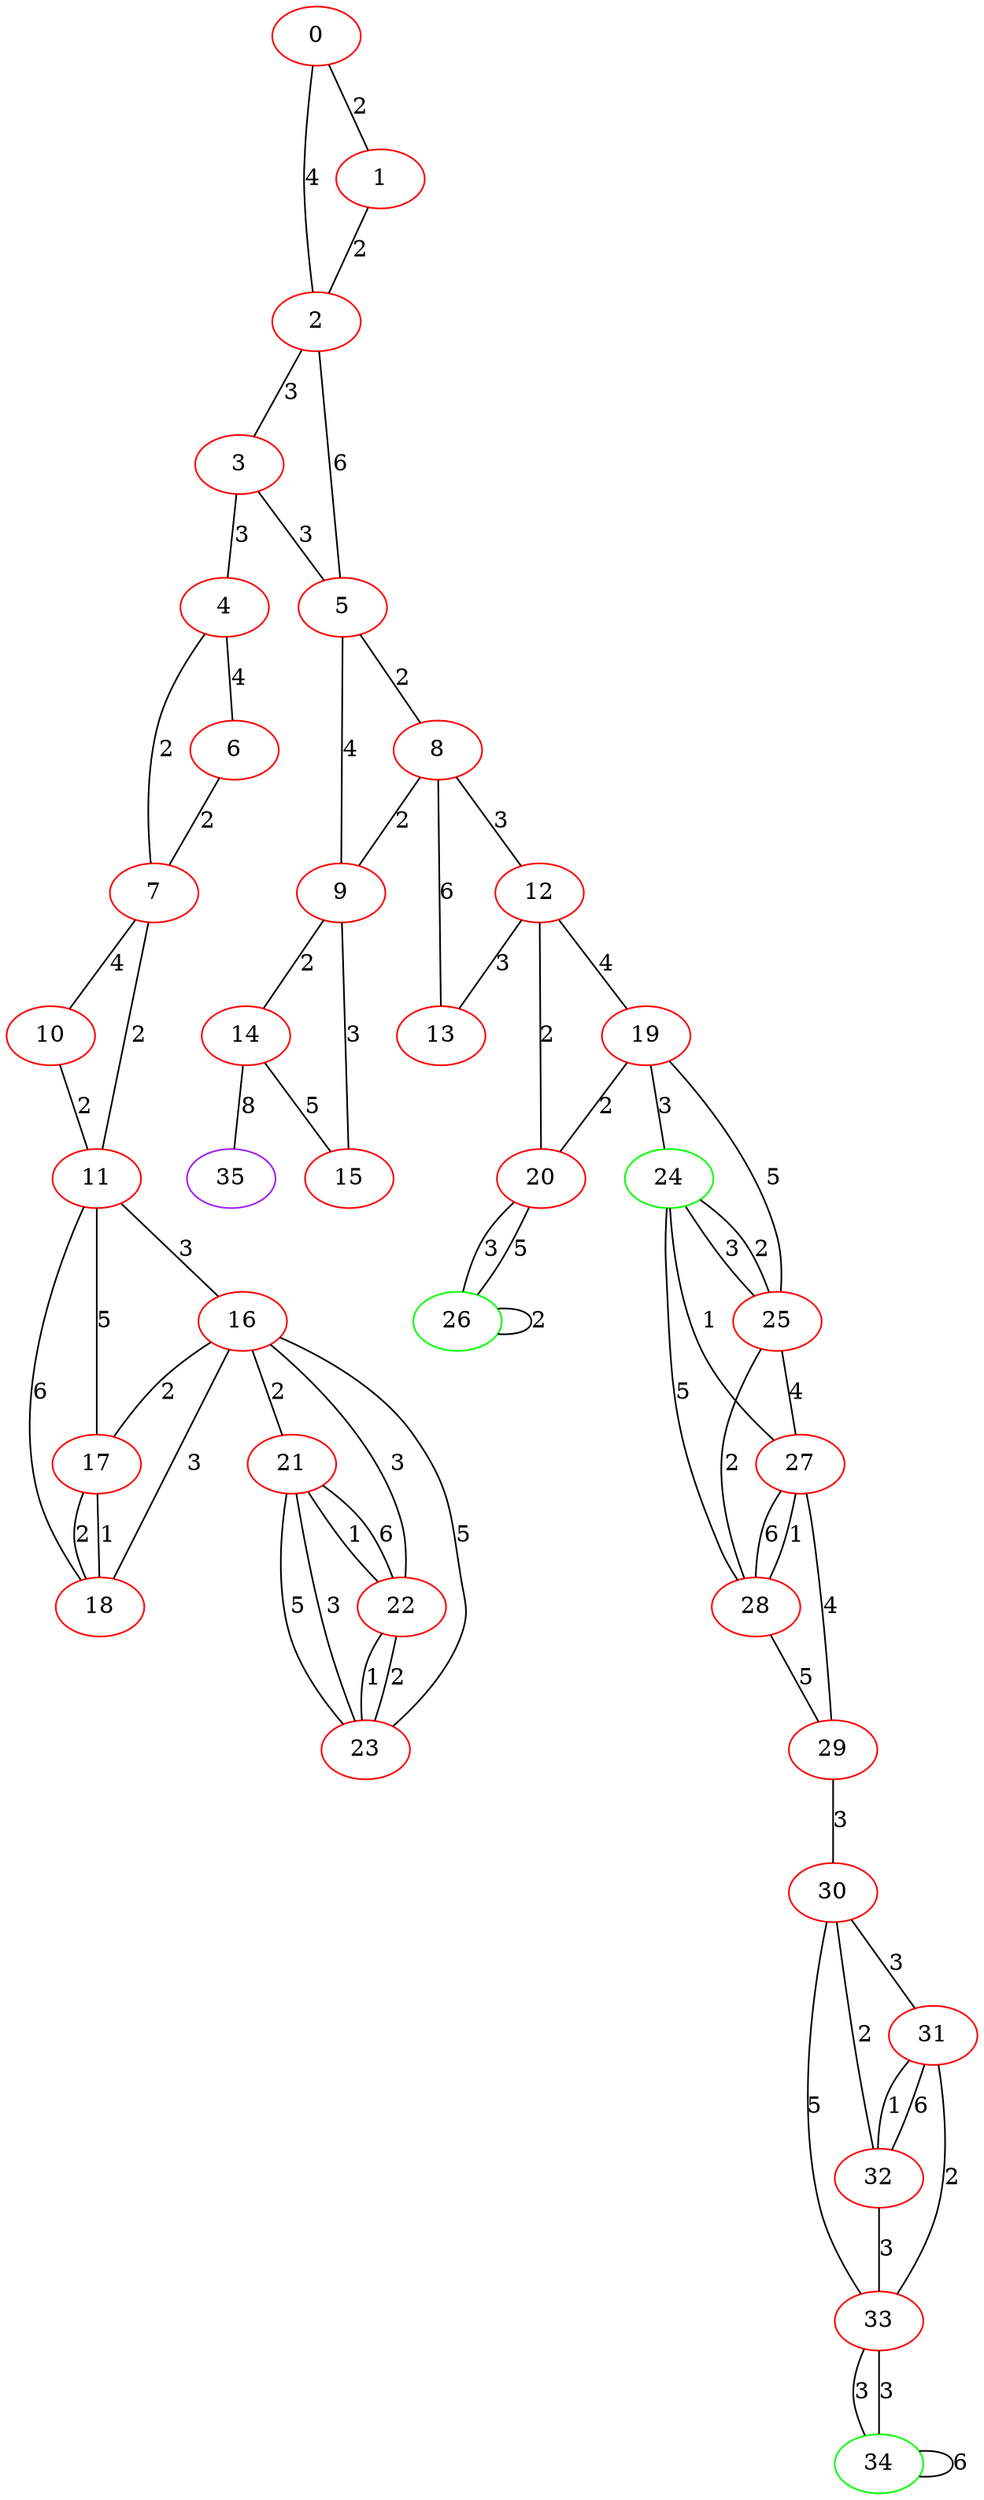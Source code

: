 graph "" {
0 [color=red, weight=1];
1 [color=red, weight=1];
2 [color=red, weight=1];
3 [color=red, weight=1];
4 [color=red, weight=1];
5 [color=red, weight=1];
6 [color=red, weight=1];
7 [color=red, weight=1];
8 [color=red, weight=1];
9 [color=red, weight=1];
10 [color=red, weight=1];
11 [color=red, weight=1];
12 [color=red, weight=1];
13 [color=red, weight=1];
14 [color=red, weight=1];
15 [color=red, weight=1];
16 [color=red, weight=1];
17 [color=red, weight=1];
18 [color=red, weight=1];
19 [color=red, weight=1];
20 [color=red, weight=1];
21 [color=red, weight=1];
22 [color=red, weight=1];
23 [color=red, weight=1];
24 [color=green, weight=2];
25 [color=red, weight=1];
26 [color=green, weight=2];
27 [color=red, weight=1];
28 [color=red, weight=1];
29 [color=red, weight=1];
30 [color=red, weight=1];
31 [color=red, weight=1];
32 [color=red, weight=1];
33 [color=red, weight=1];
34 [color=green, weight=2];
35 [color=purple, weight=4];
0 -- 1  [key=0, label=2];
0 -- 2  [key=0, label=4];
1 -- 2  [key=0, label=2];
2 -- 3  [key=0, label=3];
2 -- 5  [key=0, label=6];
3 -- 4  [key=0, label=3];
3 -- 5  [key=0, label=3];
4 -- 6  [key=0, label=4];
4 -- 7  [key=0, label=2];
5 -- 8  [key=0, label=2];
5 -- 9  [key=0, label=4];
6 -- 7  [key=0, label=2];
7 -- 10  [key=0, label=4];
7 -- 11  [key=0, label=2];
8 -- 9  [key=0, label=2];
8 -- 12  [key=0, label=3];
8 -- 13  [key=0, label=6];
9 -- 14  [key=0, label=2];
9 -- 15  [key=0, label=3];
10 -- 11  [key=0, label=2];
11 -- 16  [key=0, label=3];
11 -- 17  [key=0, label=5];
11 -- 18  [key=0, label=6];
12 -- 19  [key=0, label=4];
12 -- 20  [key=0, label=2];
12 -- 13  [key=0, label=3];
14 -- 35  [key=0, label=8];
14 -- 15  [key=0, label=5];
16 -- 17  [key=0, label=2];
16 -- 18  [key=0, label=3];
16 -- 21  [key=0, label=2];
16 -- 22  [key=0, label=3];
16 -- 23  [key=0, label=5];
17 -- 18  [key=0, label=1];
17 -- 18  [key=1, label=2];
19 -- 24  [key=0, label=3];
19 -- 25  [key=0, label=5];
19 -- 20  [key=0, label=2];
20 -- 26  [key=0, label=3];
20 -- 26  [key=1, label=5];
21 -- 22  [key=0, label=1];
21 -- 22  [key=1, label=6];
21 -- 23  [key=0, label=3];
21 -- 23  [key=1, label=5];
22 -- 23  [key=0, label=2];
22 -- 23  [key=1, label=1];
24 -- 25  [key=0, label=3];
24 -- 25  [key=1, label=2];
24 -- 27  [key=0, label=1];
24 -- 28  [key=0, label=5];
25 -- 27  [key=0, label=4];
25 -- 28  [key=0, label=2];
26 -- 26  [key=0, label=2];
27 -- 28  [key=0, label=1];
27 -- 28  [key=1, label=6];
27 -- 29  [key=0, label=4];
28 -- 29  [key=0, label=5];
29 -- 30  [key=0, label=3];
30 -- 32  [key=0, label=2];
30 -- 33  [key=0, label=5];
30 -- 31  [key=0, label=3];
31 -- 32  [key=0, label=6];
31 -- 32  [key=1, label=1];
31 -- 33  [key=0, label=2];
32 -- 33  [key=0, label=3];
33 -- 34  [key=0, label=3];
33 -- 34  [key=1, label=3];
34 -- 34  [key=0, label=6];
}
